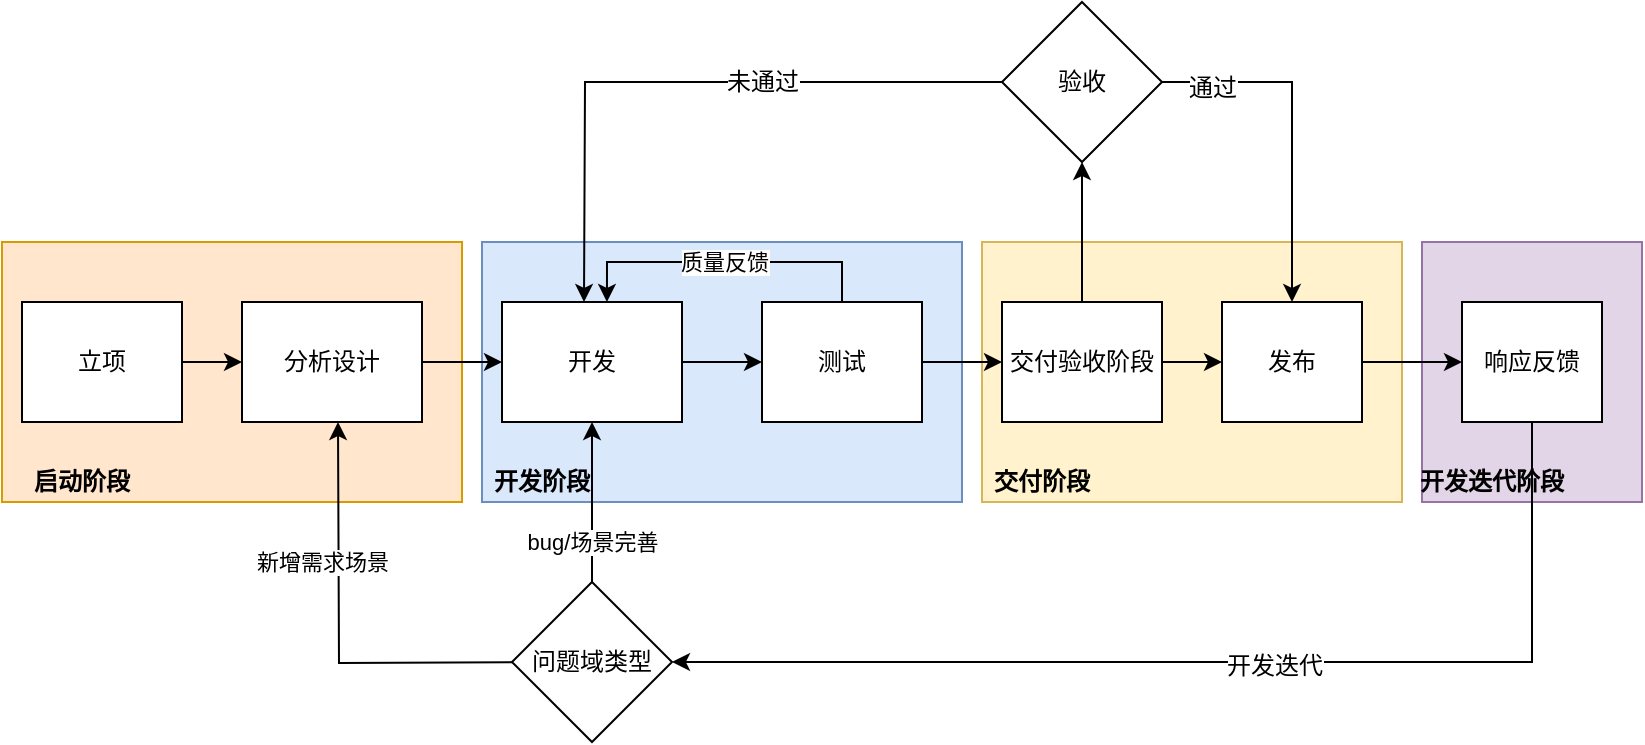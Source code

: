 <mxfile version="12.9.6" type="github" pages="6">
  <diagram id="UoA-Zzfz1vhdeuAnnWxP" name="总体流程">
    <mxGraphModel dx="865" dy="485" grid="1" gridSize="10" guides="1" tooltips="1" connect="1" arrows="1" fold="1" page="1" pageScale="1" pageWidth="827" pageHeight="1169" math="0" shadow="0">
      <root>
        <mxCell id="0" />
        <mxCell id="1" parent="0" />
        <mxCell id="nkJHEVq_ub8GZ6LaeIH2-10" value="" style="rounded=0;whiteSpace=wrap;html=1;fillColor=#e1d5e7;strokeColor=#9673a6;" vertex="1" parent="1">
          <mxGeometry x="713" y="120" width="110" height="130" as="geometry" />
        </mxCell>
        <mxCell id="nkJHEVq_ub8GZ6LaeIH2-9" value="" style="rounded=0;whiteSpace=wrap;html=1;fillColor=#fff2cc;strokeColor=#d6b656;" vertex="1" parent="1">
          <mxGeometry x="493" y="120" width="210" height="130" as="geometry" />
        </mxCell>
        <mxCell id="nkJHEVq_ub8GZ6LaeIH2-8" value="" style="rounded=0;whiteSpace=wrap;html=1;fillColor=#dae8fc;strokeColor=#6c8ebf;" vertex="1" parent="1">
          <mxGeometry x="243" y="120" width="240" height="130" as="geometry" />
        </mxCell>
        <mxCell id="nkJHEVq_ub8GZ6LaeIH2-7" value="" style="rounded=0;whiteSpace=wrap;html=1;fillColor=#ffe6cc;strokeColor=#d79b00;" vertex="1" parent="1">
          <mxGeometry x="3" y="120" width="230" height="130" as="geometry" />
        </mxCell>
        <mxCell id="crJnKc-flBkaumyG6s30-9" style="edgeStyle=orthogonalEdgeStyle;rounded=0;orthogonalLoop=1;jettySize=auto;html=1;entryX=1;entryY=0.5;entryDx=0;entryDy=0;exitX=1;exitY=0.5;exitDx=0;exitDy=0;" edge="1" parent="1" target="crJnKc-flBkaumyG6s30-55">
          <mxGeometry relative="1" as="geometry">
            <mxPoint x="420" y="505" as="sourcePoint" />
            <Array as="points">
              <mxPoint x="480" y="505" />
              <mxPoint x="480" y="90" />
            </Array>
          </mxGeometry>
        </mxCell>
        <mxCell id="crJnKc-flBkaumyG6s30-16" value="评审未通过" style="text;html=1;align=center;verticalAlign=middle;resizable=0;points=[];labelBackgroundColor=#ffffff;" vertex="1" connectable="0" parent="crJnKc-flBkaumyG6s30-9">
          <mxGeometry x="-0.687" y="3" relative="1" as="geometry">
            <mxPoint x="5" y="-97" as="offset" />
          </mxGeometry>
        </mxCell>
        <mxCell id="crJnKc-flBkaumyG6s30-49" style="edgeStyle=orthogonalEdgeStyle;rounded=0;orthogonalLoop=1;jettySize=auto;html=1;entryX=0;entryY=0.5;entryDx=0;entryDy=0;" edge="1" parent="1" source="crJnKc-flBkaumyG6s30-41" target="crJnKc-flBkaumyG6s30-42">
          <mxGeometry relative="1" as="geometry" />
        </mxCell>
        <mxCell id="crJnKc-flBkaumyG6s30-41" value="分析设计" style="rounded=0;whiteSpace=wrap;html=1;" vertex="1" parent="1">
          <mxGeometry x="123" y="150" width="90" height="60" as="geometry" />
        </mxCell>
        <mxCell id="nkJHEVq_ub8GZ6LaeIH2-6" style="edgeStyle=orthogonalEdgeStyle;rounded=0;orthogonalLoop=1;jettySize=auto;html=1;entryX=0;entryY=0.5;entryDx=0;entryDy=0;" edge="1" parent="1" source="nkJHEVq_ub8GZ6LaeIH2-4" target="crJnKc-flBkaumyG6s30-41">
          <mxGeometry relative="1" as="geometry" />
        </mxCell>
        <mxCell id="nkJHEVq_ub8GZ6LaeIH2-4" value="立项" style="rounded=0;whiteSpace=wrap;html=1;" vertex="1" parent="1">
          <mxGeometry x="13" y="150" width="80" height="60" as="geometry" />
        </mxCell>
        <mxCell id="crJnKc-flBkaumyG6s30-50" style="edgeStyle=orthogonalEdgeStyle;rounded=0;orthogonalLoop=1;jettySize=auto;html=1;entryX=0;entryY=0.5;entryDx=0;entryDy=0;" edge="1" parent="1" source="crJnKc-flBkaumyG6s30-42" target="crJnKc-flBkaumyG6s30-43">
          <mxGeometry relative="1" as="geometry" />
        </mxCell>
        <mxCell id="crJnKc-flBkaumyG6s30-42" value="开发" style="rounded=0;whiteSpace=wrap;html=1;" vertex="1" parent="1">
          <mxGeometry x="253" y="150" width="90" height="60" as="geometry" />
        </mxCell>
        <mxCell id="crJnKc-flBkaumyG6s30-51" style="edgeStyle=orthogonalEdgeStyle;rounded=0;orthogonalLoop=1;jettySize=auto;html=1;entryX=0;entryY=0.5;entryDx=0;entryDy=0;" edge="1" parent="1" source="crJnKc-flBkaumyG6s30-43" target="crJnKc-flBkaumyG6s30-44">
          <mxGeometry relative="1" as="geometry" />
        </mxCell>
        <mxCell id="crJnKc-flBkaumyG6s30-53" value="质量反馈" style="edgeStyle=orthogonalEdgeStyle;rounded=0;orthogonalLoop=1;jettySize=auto;html=1;entryX=0.583;entryY=0;entryDx=0;entryDy=0;entryPerimeter=0;exitX=0.5;exitY=0;exitDx=0;exitDy=0;" edge="1" parent="1" source="crJnKc-flBkaumyG6s30-43" target="crJnKc-flBkaumyG6s30-42">
          <mxGeometry relative="1" as="geometry">
            <mxPoint x="383" y="130" as="targetPoint" />
            <Array as="points">
              <mxPoint x="423" y="130" />
              <mxPoint x="306" y="130" />
            </Array>
          </mxGeometry>
        </mxCell>
        <mxCell id="crJnKc-flBkaumyG6s30-43" value="测试" style="rounded=0;whiteSpace=wrap;html=1;" vertex="1" parent="1">
          <mxGeometry x="383" y="150" width="80" height="60" as="geometry" />
        </mxCell>
        <mxCell id="crJnKc-flBkaumyG6s30-52" style="edgeStyle=orthogonalEdgeStyle;rounded=0;orthogonalLoop=1;jettySize=auto;html=1;entryX=0;entryY=0.5;entryDx=0;entryDy=0;" edge="1" parent="1" source="crJnKc-flBkaumyG6s30-44" target="crJnKc-flBkaumyG6s30-46">
          <mxGeometry relative="1" as="geometry" />
        </mxCell>
        <mxCell id="RSqO1_gyAW5d6-Sgawib-1" style="edgeStyle=orthogonalEdgeStyle;rounded=0;orthogonalLoop=1;jettySize=auto;html=1;entryX=0.5;entryY=1;entryDx=0;entryDy=0;" edge="1" parent="1" source="crJnKc-flBkaumyG6s30-44" target="RSqO1_gyAW5d6-Sgawib-2">
          <mxGeometry relative="1" as="geometry">
            <mxPoint x="643" y="80" as="targetPoint" />
          </mxGeometry>
        </mxCell>
        <mxCell id="crJnKc-flBkaumyG6s30-44" value="交付验收阶段" style="rounded=0;whiteSpace=wrap;html=1;" vertex="1" parent="1">
          <mxGeometry x="503" y="150" width="80" height="60" as="geometry" />
        </mxCell>
        <mxCell id="crJnKc-flBkaumyG6s30-47" style="edgeStyle=orthogonalEdgeStyle;rounded=0;orthogonalLoop=1;jettySize=auto;html=1;entryX=1;entryY=0.5;entryDx=0;entryDy=0;exitX=0.5;exitY=1;exitDx=0;exitDy=0;" edge="1" parent="1" source="nkJHEVq_ub8GZ6LaeIH2-2" target="tnhYkuL-Jj_Xwct31y-H-1">
          <mxGeometry relative="1" as="geometry">
            <mxPoint x="603" y="290" as="targetPoint" />
            <Array as="points">
              <mxPoint x="768" y="330" />
            </Array>
          </mxGeometry>
        </mxCell>
        <mxCell id="crJnKc-flBkaumyG6s30-48" value="开发迭代" style="text;html=1;align=center;verticalAlign=middle;resizable=0;points=[];labelBackgroundColor=#ffffff;" vertex="1" connectable="0" parent="crJnKc-flBkaumyG6s30-47">
          <mxGeometry x="-0.092" y="2" relative="1" as="geometry">
            <mxPoint as="offset" />
          </mxGeometry>
        </mxCell>
        <mxCell id="nkJHEVq_ub8GZ6LaeIH2-1" style="edgeStyle=orthogonalEdgeStyle;rounded=0;orthogonalLoop=1;jettySize=auto;html=1;entryX=0;entryY=0.5;entryDx=0;entryDy=0;" edge="1" parent="1" source="crJnKc-flBkaumyG6s30-46" target="nkJHEVq_ub8GZ6LaeIH2-2">
          <mxGeometry relative="1" as="geometry">
            <mxPoint x="913" y="180" as="targetPoint" />
          </mxGeometry>
        </mxCell>
        <mxCell id="crJnKc-flBkaumyG6s30-46" value="发布" style="rounded=0;whiteSpace=wrap;html=1;" vertex="1" parent="1">
          <mxGeometry x="613" y="150" width="70" height="60" as="geometry" />
        </mxCell>
        <mxCell id="tnhYkuL-Jj_Xwct31y-H-5" value="bug/场景完善" style="edgeStyle=orthogonalEdgeStyle;rounded=0;orthogonalLoop=1;jettySize=auto;html=1;entryX=0.5;entryY=1;entryDx=0;entryDy=0;" edge="1" parent="1" source="tnhYkuL-Jj_Xwct31y-H-1" target="crJnKc-flBkaumyG6s30-42">
          <mxGeometry x="-0.5" relative="1" as="geometry">
            <Array as="points">
              <mxPoint x="298" y="270" />
              <mxPoint x="298" y="270" />
            </Array>
            <mxPoint as="offset" />
          </mxGeometry>
        </mxCell>
        <mxCell id="tnhYkuL-Jj_Xwct31y-H-6" value="新增需求场景" style="edgeStyle=orthogonalEdgeStyle;rounded=0;orthogonalLoop=1;jettySize=auto;html=1;entryX=0.5;entryY=1;entryDx=0;entryDy=0;" edge="1" parent="1">
          <mxGeometry y="-51" relative="1" as="geometry">
            <mxPoint x="291" y="330" as="sourcePoint" />
            <mxPoint x="171" y="210" as="targetPoint" />
            <mxPoint x="-59" y="-50" as="offset" />
          </mxGeometry>
        </mxCell>
        <mxCell id="tnhYkuL-Jj_Xwct31y-H-1" value="问题域类型" style="rhombus;whiteSpace=wrap;html=1;" vertex="1" parent="1">
          <mxGeometry x="258" y="290" width="80" height="80" as="geometry" />
        </mxCell>
        <mxCell id="RSqO1_gyAW5d6-Sgawib-3" style="edgeStyle=orthogonalEdgeStyle;rounded=0;orthogonalLoop=1;jettySize=auto;html=1;" edge="1" parent="1" source="RSqO1_gyAW5d6-Sgawib-2">
          <mxGeometry relative="1" as="geometry">
            <mxPoint x="294" y="150" as="targetPoint" />
          </mxGeometry>
        </mxCell>
        <mxCell id="RSqO1_gyAW5d6-Sgawib-4" value="未通过" style="text;html=1;align=center;verticalAlign=middle;resizable=0;points=[];labelBackgroundColor=#ffffff;" vertex="1" connectable="0" parent="RSqO1_gyAW5d6-Sgawib-3">
          <mxGeometry x="-0.169" y="3" relative="1" as="geometry">
            <mxPoint x="12" y="-3" as="offset" />
          </mxGeometry>
        </mxCell>
        <mxCell id="RSqO1_gyAW5d6-Sgawib-5" style="edgeStyle=orthogonalEdgeStyle;rounded=0;orthogonalLoop=1;jettySize=auto;html=1;entryX=0.5;entryY=0;entryDx=0;entryDy=0;exitX=1;exitY=0.5;exitDx=0;exitDy=0;" edge="1" parent="1" source="RSqO1_gyAW5d6-Sgawib-2" target="crJnKc-flBkaumyG6s30-46">
          <mxGeometry relative="1" as="geometry" />
        </mxCell>
        <mxCell id="RSqO1_gyAW5d6-Sgawib-6" value="通过" style="text;html=1;align=center;verticalAlign=middle;resizable=0;points=[];labelBackgroundColor=#ffffff;" vertex="1" connectable="0" parent="RSqO1_gyAW5d6-Sgawib-5">
          <mxGeometry x="0.127" y="-24" relative="1" as="geometry">
            <mxPoint x="-16" y="-31" as="offset" />
          </mxGeometry>
        </mxCell>
        <mxCell id="RSqO1_gyAW5d6-Sgawib-2" value="验收" style="rhombus;whiteSpace=wrap;html=1;" vertex="1" parent="1">
          <mxGeometry x="503" width="80" height="80" as="geometry" />
        </mxCell>
        <mxCell id="nkJHEVq_ub8GZ6LaeIH2-2" value="响应反馈" style="rounded=0;whiteSpace=wrap;html=1;" vertex="1" parent="1">
          <mxGeometry x="733" y="150" width="70" height="60" as="geometry" />
        </mxCell>
        <mxCell id="nkJHEVq_ub8GZ6LaeIH2-11" value="启动阶段" style="text;html=1;strokeColor=none;fillColor=none;align=center;verticalAlign=middle;whiteSpace=wrap;rounded=0;fontStyle=1" vertex="1" parent="1">
          <mxGeometry x="13" y="230" width="60" height="20" as="geometry" />
        </mxCell>
        <mxCell id="nkJHEVq_ub8GZ6LaeIH2-12" value="开发阶段" style="text;html=1;strokeColor=none;fillColor=none;align=center;verticalAlign=middle;whiteSpace=wrap;rounded=0;fontStyle=1" vertex="1" parent="1">
          <mxGeometry x="243" y="230" width="60" height="20" as="geometry" />
        </mxCell>
        <mxCell id="nkJHEVq_ub8GZ6LaeIH2-13" value="交付阶段" style="text;html=1;strokeColor=none;fillColor=none;align=center;verticalAlign=middle;whiteSpace=wrap;rounded=0;fontStyle=1" vertex="1" parent="1">
          <mxGeometry x="493" y="230" width="60" height="20" as="geometry" />
        </mxCell>
        <mxCell id="nkJHEVq_ub8GZ6LaeIH2-14" value="开发迭代阶段" style="text;html=1;strokeColor=none;fillColor=none;align=center;verticalAlign=middle;whiteSpace=wrap;rounded=0;fontStyle=1" vertex="1" parent="1">
          <mxGeometry x="703" y="230" width="90" height="20" as="geometry" />
        </mxCell>
      </root>
    </mxGraphModel>
  </diagram>
  <diagram id="FbHNLf8eaivtvqFvErUM" name="启动阶段">
    <mxGraphModel dx="1038" dy="582" grid="1" gridSize="10" guides="1" tooltips="1" connect="1" arrows="1" fold="1" page="1" pageScale="1" pageWidth="827" pageHeight="1169" math="0" shadow="0">
      <root>
        <mxCell id="cHoKzpRAT0axAUDO1nBq-0" />
        <mxCell id="cHoKzpRAT0axAUDO1nBq-1" parent="cHoKzpRAT0axAUDO1nBq-0" />
        <mxCell id="6SUkAWQsIGE4WXe0ET4C-0" style="edgeStyle=orthogonalEdgeStyle;rounded=0;orthogonalLoop=1;jettySize=auto;html=1;entryX=0.5;entryY=0;entryDx=0;entryDy=0;" edge="1" parent="cHoKzpRAT0axAUDO1nBq-1" source="6SUkAWQsIGE4WXe0ET4C-1" target="6SUkAWQsIGE4WXe0ET4C-11">
          <mxGeometry relative="1" as="geometry" />
        </mxCell>
        <mxCell id="6SUkAWQsIGE4WXe0ET4C-1" value="需求分析" style="rounded=0;whiteSpace=wrap;html=1;" vertex="1" parent="cHoKzpRAT0axAUDO1nBq-1">
          <mxGeometry x="180" y="140" width="120" height="60" as="geometry" />
        </mxCell>
        <mxCell id="6SUkAWQsIGE4WXe0ET4C-2" style="edgeStyle=orthogonalEdgeStyle;rounded=0;orthogonalLoop=1;jettySize=auto;html=1;entryX=0.5;entryY=0;entryDx=0;entryDy=0;" edge="1" parent="cHoKzpRAT0axAUDO1nBq-1" source="6SUkAWQsIGE4WXe0ET4C-3" target="t_4Hjyr6zvlqlIlVrDBV-0">
          <mxGeometry relative="1" as="geometry" />
        </mxCell>
        <mxCell id="6SUkAWQsIGE4WXe0ET4C-3" value="总体设计" style="rounded=0;whiteSpace=wrap;html=1;" vertex="1" parent="cHoKzpRAT0axAUDO1nBq-1">
          <mxGeometry x="490" y="240" width="120" height="60" as="geometry" />
        </mxCell>
        <mxCell id="6SUkAWQsIGE4WXe0ET4C-4" style="edgeStyle=orthogonalEdgeStyle;rounded=0;orthogonalLoop=1;jettySize=auto;html=1;" edge="1" parent="cHoKzpRAT0axAUDO1nBq-1" source="6SUkAWQsIGE4WXe0ET4C-5" target="6SUkAWQsIGE4WXe0ET4C-9">
          <mxGeometry relative="1" as="geometry">
            <mxPoint x="550" y="585" as="targetPoint" />
          </mxGeometry>
        </mxCell>
        <mxCell id="6SUkAWQsIGE4WXe0ET4C-5" value="设计评审" style="rounded=0;whiteSpace=wrap;html=1;" vertex="1" parent="cHoKzpRAT0axAUDO1nBq-1">
          <mxGeometry x="490" y="455" width="120" height="60" as="geometry" />
        </mxCell>
        <mxCell id="6SUkAWQsIGE4WXe0ET4C-6" style="edgeStyle=orthogonalEdgeStyle;rounded=0;orthogonalLoop=1;jettySize=auto;html=1;entryX=1;entryY=0.5;entryDx=0;entryDy=0;exitX=1;exitY=0.5;exitDx=0;exitDy=0;" edge="1" parent="cHoKzpRAT0axAUDO1nBq-1" source="6SUkAWQsIGE4WXe0ET4C-9" target="6SUkAWQsIGE4WXe0ET4C-23">
          <mxGeometry relative="1" as="geometry">
            <Array as="points">
              <mxPoint x="660" y="585" />
              <mxPoint x="660" y="170" />
            </Array>
          </mxGeometry>
        </mxCell>
        <mxCell id="6SUkAWQsIGE4WXe0ET4C-7" value="评审未通过" style="text;html=1;align=center;verticalAlign=middle;resizable=0;points=[];labelBackgroundColor=#ffffff;" vertex="1" connectable="0" parent="6SUkAWQsIGE4WXe0ET4C-6">
          <mxGeometry x="-0.687" y="3" relative="1" as="geometry">
            <mxPoint x="5" y="-97" as="offset" />
          </mxGeometry>
        </mxCell>
        <mxCell id="6SUkAWQsIGE4WXe0ET4C-8" value="评审通过" style="edgeStyle=orthogonalEdgeStyle;rounded=0;orthogonalLoop=1;jettySize=auto;html=1;entryX=0.5;entryY=0;entryDx=0;entryDy=0;" edge="1" parent="cHoKzpRAT0axAUDO1nBq-1" source="6SUkAWQsIGE4WXe0ET4C-9" target="6SUkAWQsIGE4WXe0ET4C-15">
          <mxGeometry relative="1" as="geometry">
            <mxPoint x="550" y="715" as="targetPoint" />
          </mxGeometry>
        </mxCell>
        <mxCell id="6SUkAWQsIGE4WXe0ET4C-9" value="" style="rhombus;whiteSpace=wrap;html=1;" vertex="1" parent="cHoKzpRAT0axAUDO1nBq-1">
          <mxGeometry x="510" y="545" width="80" height="80" as="geometry" />
        </mxCell>
        <mxCell id="6SUkAWQsIGE4WXe0ET4C-10" style="edgeStyle=orthogonalEdgeStyle;rounded=0;orthogonalLoop=1;jettySize=auto;html=1;" edge="1" parent="cHoKzpRAT0axAUDO1nBq-1" source="6SUkAWQsIGE4WXe0ET4C-11" target="6SUkAWQsIGE4WXe0ET4C-14">
          <mxGeometry relative="1" as="geometry" />
        </mxCell>
        <mxCell id="6SUkAWQsIGE4WXe0ET4C-11" value="需求评审" style="rounded=0;whiteSpace=wrap;html=1;" vertex="1" parent="cHoKzpRAT0axAUDO1nBq-1">
          <mxGeometry x="180" y="240" width="120" height="60" as="geometry" />
        </mxCell>
        <mxCell id="6SUkAWQsIGE4WXe0ET4C-12" value="评审未通过" style="edgeStyle=orthogonalEdgeStyle;rounded=0;orthogonalLoop=1;jettySize=auto;html=1;entryX=0.5;entryY=0;entryDx=0;entryDy=0;" edge="1" parent="cHoKzpRAT0axAUDO1nBq-1" source="6SUkAWQsIGE4WXe0ET4C-14" target="6SUkAWQsIGE4WXe0ET4C-16">
          <mxGeometry relative="1" as="geometry">
            <mxPoint x="240" y="480" as="targetPoint" />
          </mxGeometry>
        </mxCell>
        <mxCell id="t_4Hjyr6zvlqlIlVrDBV-2" value="评审通过" style="edgeStyle=orthogonalEdgeStyle;rounded=0;orthogonalLoop=1;jettySize=auto;html=1;entryX=0;entryY=0.5;entryDx=0;entryDy=0;" edge="1" parent="cHoKzpRAT0axAUDO1nBq-1" source="6SUkAWQsIGE4WXe0ET4C-14" target="t_4Hjyr6zvlqlIlVrDBV-1">
          <mxGeometry relative="1" as="geometry" />
        </mxCell>
        <mxCell id="6SUkAWQsIGE4WXe0ET4C-14" value="" style="rhombus;whiteSpace=wrap;html=1;" vertex="1" parent="cHoKzpRAT0axAUDO1nBq-1">
          <mxGeometry x="200" y="330" width="80" height="80" as="geometry" />
        </mxCell>
        <mxCell id="6SUkAWQsIGE4WXe0ET4C-15" value="开发阶段" style="rounded=0;whiteSpace=wrap;html=1;" vertex="1" parent="cHoKzpRAT0axAUDO1nBq-1">
          <mxGeometry x="490" y="685" width="120" height="55" as="geometry" />
        </mxCell>
        <mxCell id="6SUkAWQsIGE4WXe0ET4C-16" value="项目/任务终止" style="rounded=0;whiteSpace=wrap;html=1;" vertex="1" parent="cHoKzpRAT0axAUDO1nBq-1">
          <mxGeometry x="180" y="685" width="120" height="55" as="geometry" />
        </mxCell>
        <mxCell id="6SUkAWQsIGE4WXe0ET4C-17" style="edgeStyle=orthogonalEdgeStyle;rounded=0;orthogonalLoop=1;jettySize=auto;html=1;entryX=0.5;entryY=0;entryDx=0;entryDy=0;" edge="1" parent="cHoKzpRAT0axAUDO1nBq-1" source="6SUkAWQsIGE4WXe0ET4C-18" target="6SUkAWQsIGE4WXe0ET4C-1">
          <mxGeometry relative="1" as="geometry" />
        </mxCell>
        <mxCell id="6SUkAWQsIGE4WXe0ET4C-18" value="启动" style="rounded=0;whiteSpace=wrap;html=1;" vertex="1" parent="cHoKzpRAT0axAUDO1nBq-1">
          <mxGeometry x="180" y="50" width="120" height="60" as="geometry" />
        </mxCell>
        <mxCell id="6SUkAWQsIGE4WXe0ET4C-19" style="edgeStyle=orthogonalEdgeStyle;rounded=0;orthogonalLoop=1;jettySize=auto;html=1;entryX=0.5;entryY=0;entryDx=0;entryDy=0;" edge="1" parent="cHoKzpRAT0axAUDO1nBq-1" source="6SUkAWQsIGE4WXe0ET4C-23" target="t_4Hjyr6zvlqlIlVrDBV-1">
          <mxGeometry relative="1" as="geometry" />
        </mxCell>
        <mxCell id="6SUkAWQsIGE4WXe0ET4C-20" value="设计问题" style="text;html=1;align=center;verticalAlign=middle;resizable=0;points=[];labelBackgroundColor=#ffffff;" vertex="1" connectable="0" parent="6SUkAWQsIGE4WXe0ET4C-19">
          <mxGeometry x="-0.17" relative="1" as="geometry">
            <mxPoint y="-9" as="offset" />
          </mxGeometry>
        </mxCell>
        <mxCell id="6SUkAWQsIGE4WXe0ET4C-21" style="edgeStyle=orthogonalEdgeStyle;rounded=0;orthogonalLoop=1;jettySize=auto;html=1;entryX=1;entryY=0.5;entryDx=0;entryDy=0;" edge="1" parent="cHoKzpRAT0axAUDO1nBq-1" source="6SUkAWQsIGE4WXe0ET4C-23" target="6SUkAWQsIGE4WXe0ET4C-1">
          <mxGeometry relative="1" as="geometry" />
        </mxCell>
        <mxCell id="6SUkAWQsIGE4WXe0ET4C-22" value="需求问题" style="text;html=1;align=center;verticalAlign=middle;resizable=0;points=[];labelBackgroundColor=#ffffff;" vertex="1" connectable="0" parent="6SUkAWQsIGE4WXe0ET4C-21">
          <mxGeometry x="0.242" y="-4" relative="1" as="geometry">
            <mxPoint x="17" y="-16" as="offset" />
          </mxGeometry>
        </mxCell>
        <mxCell id="6SUkAWQsIGE4WXe0ET4C-23" value="" style="rhombus;whiteSpace=wrap;html=1;" vertex="1" parent="cHoKzpRAT0axAUDO1nBq-1">
          <mxGeometry x="360" y="130" width="80" height="80" as="geometry" />
        </mxCell>
        <mxCell id="t_4Hjyr6zvlqlIlVrDBV-6" style="edgeStyle=orthogonalEdgeStyle;rounded=0;orthogonalLoop=1;jettySize=auto;html=1;entryX=0.5;entryY=0;entryDx=0;entryDy=0;" edge="1" parent="cHoKzpRAT0axAUDO1nBq-1" source="t_4Hjyr6zvlqlIlVrDBV-0" target="6SUkAWQsIGE4WXe0ET4C-5">
          <mxGeometry relative="1" as="geometry" />
        </mxCell>
        <mxCell id="t_4Hjyr6zvlqlIlVrDBV-0" value="详细设计" style="rounded=0;whiteSpace=wrap;html=1;dashed=1;" vertex="1" parent="cHoKzpRAT0axAUDO1nBq-1">
          <mxGeometry x="490" y="340" width="120" height="60" as="geometry" />
        </mxCell>
        <mxCell id="t_4Hjyr6zvlqlIlVrDBV-4" value="否" style="edgeStyle=orthogonalEdgeStyle;rounded=0;orthogonalLoop=1;jettySize=auto;html=1;entryX=0;entryY=0.5;entryDx=0;entryDy=0;" edge="1" parent="cHoKzpRAT0axAUDO1nBq-1" source="t_4Hjyr6zvlqlIlVrDBV-1" target="6SUkAWQsIGE4WXe0ET4C-3">
          <mxGeometry relative="1" as="geometry" />
        </mxCell>
        <mxCell id="t_4Hjyr6zvlqlIlVrDBV-5" value="是" style="edgeStyle=orthogonalEdgeStyle;rounded=0;orthogonalLoop=1;jettySize=auto;html=1;entryX=0;entryY=0.5;entryDx=0;entryDy=0;" edge="1" parent="cHoKzpRAT0axAUDO1nBq-1" source="t_4Hjyr6zvlqlIlVrDBV-1" target="t_4Hjyr6zvlqlIlVrDBV-0">
          <mxGeometry relative="1" as="geometry">
            <Array as="points">
              <mxPoint x="400" y="370" />
            </Array>
          </mxGeometry>
        </mxCell>
        <mxCell id="t_4Hjyr6zvlqlIlVrDBV-1" value="是否开发&lt;br&gt;迭代阶段" style="rhombus;whiteSpace=wrap;html=1;dashed=1;" vertex="1" parent="cHoKzpRAT0axAUDO1nBq-1">
          <mxGeometry x="360" y="260" width="80" height="80" as="geometry" />
        </mxCell>
      </root>
    </mxGraphModel>
  </diagram>
  <diagram id="VqEBZtRZBrBNpugkGes_" name="开发阶段">
    <mxGraphModel dx="1038" dy="582" grid="1" gridSize="10" guides="1" tooltips="1" connect="1" arrows="1" fold="1" page="1" pageScale="1" pageWidth="827" pageHeight="1169" math="0" shadow="0">
      <root>
        <mxCell id="5ozKN3dUndQtkclv_5A_-0" />
        <mxCell id="5ozKN3dUndQtkclv_5A_-1" parent="5ozKN3dUndQtkclv_5A_-0" />
        <mxCell id="UBvh8aakVTCHAFaaaQY9-0" style="edgeStyle=orthogonalEdgeStyle;rounded=0;orthogonalLoop=1;jettySize=auto;html=1;entryX=0.5;entryY=0;entryDx=0;entryDy=0;" edge="1" parent="5ozKN3dUndQtkclv_5A_-1" source="UBvh8aakVTCHAFaaaQY9-1" target="UBvh8aakVTCHAFaaaQY9-3">
          <mxGeometry relative="1" as="geometry" />
        </mxCell>
        <mxCell id="UBvh8aakVTCHAFaaaQY9-1" value="分配/领取开发任务" style="rounded=0;whiteSpace=wrap;html=1;" vertex="1" parent="5ozKN3dUndQtkclv_5A_-1">
          <mxGeometry x="280" y="40" width="120" height="60" as="geometry" />
        </mxCell>
        <mxCell id="UBvh8aakVTCHAFaaaQY9-2" style="edgeStyle=orthogonalEdgeStyle;rounded=0;orthogonalLoop=1;jettySize=auto;html=1;entryX=0.5;entryY=0;entryDx=0;entryDy=0;" edge="1" parent="5ozKN3dUndQtkclv_5A_-1" source="UBvh8aakVTCHAFaaaQY9-3" target="UBvh8aakVTCHAFaaaQY9-5">
          <mxGeometry relative="1" as="geometry" />
        </mxCell>
        <mxCell id="UBvh8aakVTCHAFaaaQY9-3" value="任务分解" style="rounded=0;whiteSpace=wrap;html=1;dashed=1;" vertex="1" parent="5ozKN3dUndQtkclv_5A_-1">
          <mxGeometry x="280" y="120" width="120" height="60" as="geometry" />
        </mxCell>
        <mxCell id="UBvh8aakVTCHAFaaaQY9-4" style="edgeStyle=orthogonalEdgeStyle;rounded=0;orthogonalLoop=1;jettySize=auto;html=1;entryX=0.5;entryY=0;entryDx=0;entryDy=0;" edge="1" parent="5ozKN3dUndQtkclv_5A_-1" source="UBvh8aakVTCHAFaaaQY9-5" target="UBvh8aakVTCHAFaaaQY9-6">
          <mxGeometry relative="1" as="geometry" />
        </mxCell>
        <mxCell id="UBvh8aakVTCHAFaaaQY9-5" value="代码实现" style="rounded=0;whiteSpace=wrap;html=1;" vertex="1" parent="5ozKN3dUndQtkclv_5A_-1">
          <mxGeometry x="280" y="200" width="120" height="60" as="geometry" />
        </mxCell>
        <mxCell id="elSeoF5mKUaPb56qOHUw-8" style="edgeStyle=orthogonalEdgeStyle;rounded=0;orthogonalLoop=1;jettySize=auto;html=1;entryX=0.5;entryY=0;entryDx=0;entryDy=0;" edge="1" parent="5ozKN3dUndQtkclv_5A_-1" source="UBvh8aakVTCHAFaaaQY9-6" target="elSeoF5mKUaPb56qOHUw-0">
          <mxGeometry relative="1" as="geometry" />
        </mxCell>
        <mxCell id="UBvh8aakVTCHAFaaaQY9-6" value="提交测试" style="rounded=0;whiteSpace=wrap;html=1;" vertex="1" parent="5ozKN3dUndQtkclv_5A_-1">
          <mxGeometry x="280" y="280" width="120" height="60" as="geometry" />
        </mxCell>
        <mxCell id="elSeoF5mKUaPb56qOHUw-1" style="edgeStyle=orthogonalEdgeStyle;rounded=0;orthogonalLoop=1;jettySize=auto;html=1;entryX=0.5;entryY=0;entryDx=0;entryDy=0;" edge="1" parent="5ozKN3dUndQtkclv_5A_-1" source="elSeoF5mKUaPb56qOHUw-0" target="elSeoF5mKUaPb56qOHUw-2">
          <mxGeometry relative="1" as="geometry">
            <mxPoint x="340" y="590" as="targetPoint" />
          </mxGeometry>
        </mxCell>
        <mxCell id="elSeoF5mKUaPb56qOHUw-0" value="测试反馈" style="rounded=0;whiteSpace=wrap;html=1;" vertex="1" parent="5ozKN3dUndQtkclv_5A_-1">
          <mxGeometry x="280" y="360" width="120" height="60" as="geometry" />
        </mxCell>
        <mxCell id="elSeoF5mKUaPb56qOHUw-3" value="未通过" style="edgeStyle=orthogonalEdgeStyle;rounded=0;orthogonalLoop=1;jettySize=auto;html=1;entryX=1;entryY=0.5;entryDx=0;entryDy=0;" edge="1" parent="5ozKN3dUndQtkclv_5A_-1" source="elSeoF5mKUaPb56qOHUw-2" target="UBvh8aakVTCHAFaaaQY9-1">
          <mxGeometry relative="1" as="geometry">
            <Array as="points">
              <mxPoint x="440" y="500" />
              <mxPoint x="440" y="70" />
            </Array>
          </mxGeometry>
        </mxCell>
        <mxCell id="elSeoF5mKUaPb56qOHUw-4" value="通过" style="edgeStyle=orthogonalEdgeStyle;rounded=0;orthogonalLoop=1;jettySize=auto;html=1;" edge="1" parent="5ozKN3dUndQtkclv_5A_-1" source="elSeoF5mKUaPb56qOHUw-2">
          <mxGeometry relative="1" as="geometry">
            <mxPoint x="340" y="570" as="targetPoint" />
          </mxGeometry>
        </mxCell>
        <mxCell id="elSeoF5mKUaPb56qOHUw-2" value="" style="rhombus;whiteSpace=wrap;html=1;" vertex="1" parent="5ozKN3dUndQtkclv_5A_-1">
          <mxGeometry x="300" y="460" width="80" height="80" as="geometry" />
        </mxCell>
        <mxCell id="elSeoF5mKUaPb56qOHUw-5" value="交付验收" style="rounded=0;whiteSpace=wrap;html=1;" vertex="1" parent="5ozKN3dUndQtkclv_5A_-1">
          <mxGeometry x="280" y="570" width="120" height="60" as="geometry" />
        </mxCell>
      </root>
    </mxGraphModel>
  </diagram>
  <diagram id="uKKlFwGW-pA8Lae4-MeS" name="测试阶段">
    <mxGraphModel dx="1038" dy="582" grid="1" gridSize="10" guides="1" tooltips="1" connect="1" arrows="1" fold="1" page="1" pageScale="1" pageWidth="827" pageHeight="1169" math="0" shadow="0">
      <root>
        <mxCell id="lYZmqbmckTdhuHnP3Rof-0" />
        <mxCell id="lYZmqbmckTdhuHnP3Rof-1" parent="lYZmqbmckTdhuHnP3Rof-0" />
      </root>
    </mxGraphModel>
  </diagram>
  <diagram id="48y4DzN1SwvEWlcS6thG" name="交付验收阶段">
    <mxGraphModel dx="1278" dy="582" grid="1" gridSize="10" guides="1" tooltips="1" connect="1" arrows="1" fold="1" page="1" pageScale="1" pageWidth="827" pageHeight="1169" math="0" shadow="0">
      <root>
        <mxCell id="VxlM3mD-DHDNb8EGO9Gq-0" />
        <mxCell id="VxlM3mD-DHDNb8EGO9Gq-1" parent="VxlM3mD-DHDNb8EGO9Gq-0" />
      </root>
    </mxGraphModel>
  </diagram>
  <diagram id="Fm7OZkXAKQsKhdjljrY_" name="迭代开发阶段">
    <mxGraphModel dx="1278" dy="582" grid="1" gridSize="10" guides="1" tooltips="1" connect="1" arrows="1" fold="1" page="1" pageScale="1" pageWidth="827" pageHeight="1169" math="0" shadow="0">
      <root>
        <mxCell id="z7DYGxnSRpZYGNHQZjFK-0" />
        <mxCell id="z7DYGxnSRpZYGNHQZjFK-1" parent="z7DYGxnSRpZYGNHQZjFK-0" />
      </root>
    </mxGraphModel>
  </diagram>
</mxfile>
